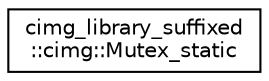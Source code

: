 digraph "Graphical Class Hierarchy"
{
 // LATEX_PDF_SIZE
  edge [fontname="Helvetica",fontsize="10",labelfontname="Helvetica",labelfontsize="10"];
  node [fontname="Helvetica",fontsize="10",shape=record];
  rankdir="LR";
  Node0 [label="cimg_library_suffixed\l::cimg::Mutex_static",height=0.2,width=0.4,color="black", fillcolor="white", style="filled",URL="$structcimg__library__suffixed_1_1cimg_1_1Mutex__static.html",tooltip=" "];
}

